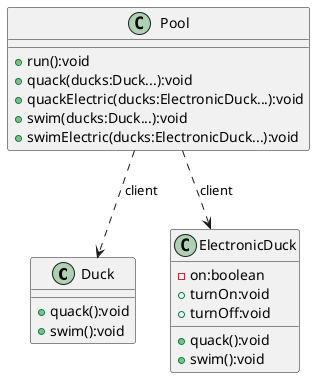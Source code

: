 @startuml
 

 class Duck{
    +quack():void
    +swim():void
 }
 class ElectronicDuck{
    -on:boolean
    +quack():void
    +swim():void
    +turnOn:void
    +turnOff:void
 }

 class Pool{
   +run():void
   +quack(ducks:Duck...):void
   +quackElectric(ducks:ElectronicDuck...):void
   +swim(ducks:Duck...):void
   +swimElectric(ducks:ElectronicDuck...):void
 }
 Pool ..> Duck:client
 Pool ..> ElectronicDuck:client


@enduml